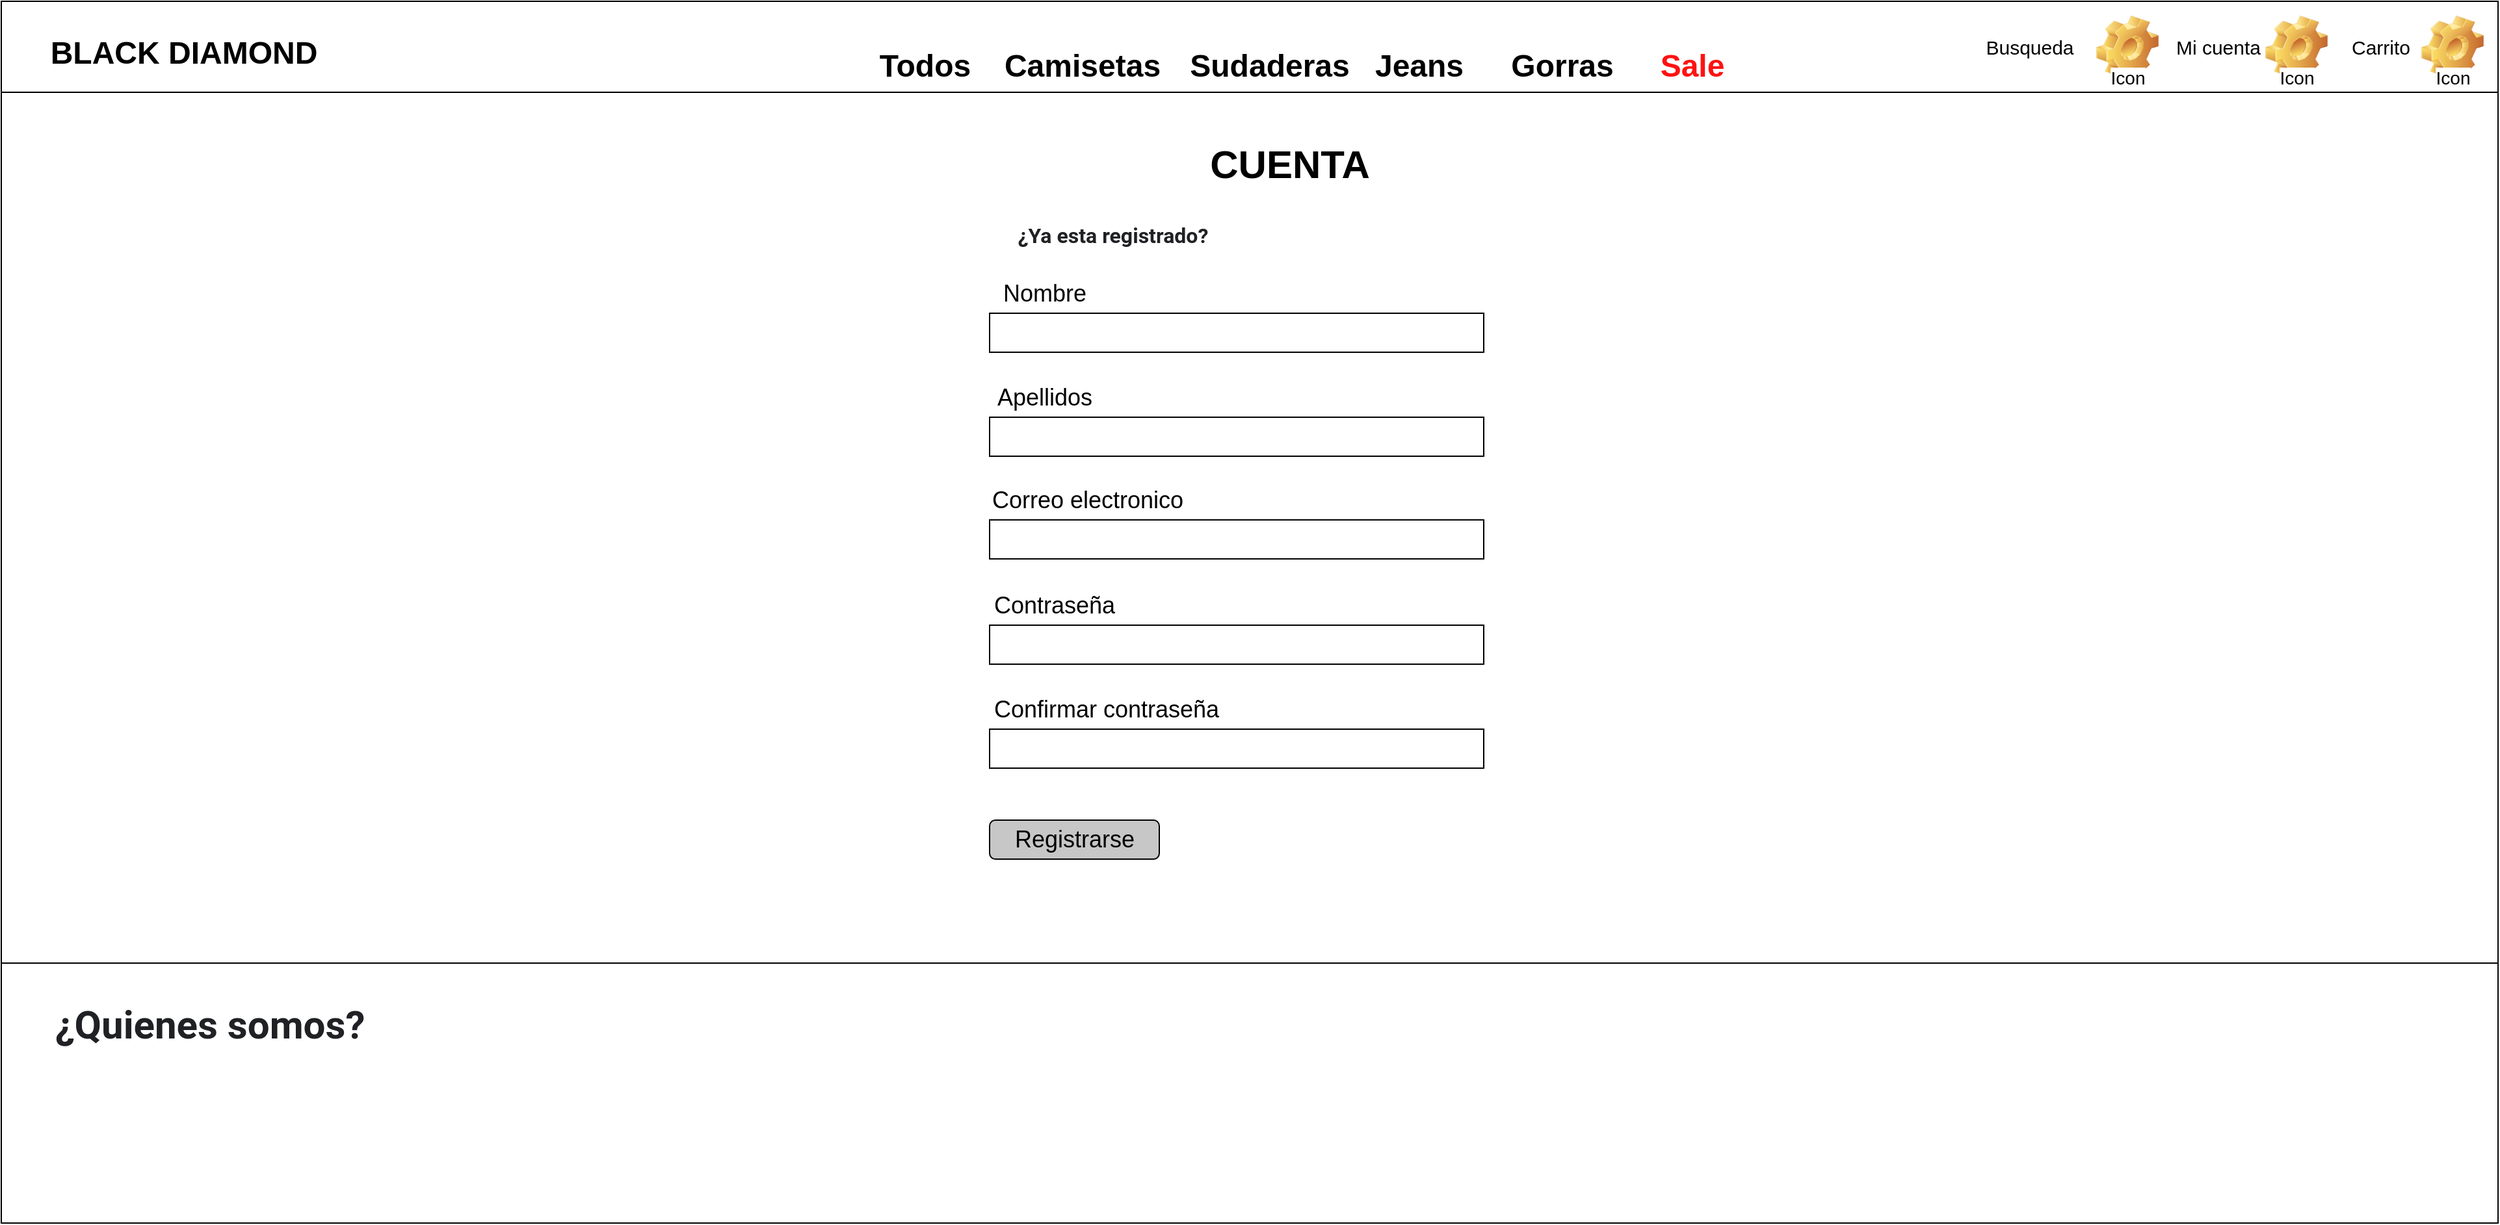 <mxfile version="18.0.5" type="github"><diagram id="FzNZO5h_2QtX3EIouaig" name="Page-1"><mxGraphModel dx="1902" dy="1001" grid="1" gridSize="10" guides="1" tooltips="1" connect="1" arrows="1" fold="1" page="1" pageScale="1" pageWidth="1169" pageHeight="827" math="0" shadow="0"><root><mxCell id="0"/><mxCell id="1" parent="0"/><mxCell id="bOvIYaEvH0mdddr9fpXH-4" value="" style="swimlane;startSize=70;fontSize=15;verticalAlign=bottom;" parent="1" vertex="1"><mxGeometry width="1920" height="940" as="geometry"/></mxCell><mxCell id="bOvIYaEvH0mdddr9fpXH-6" value="" style="verticalLabelPosition=bottom;verticalAlign=top;html=1;shape=mxgraph.basic.rect;fillColor2=none;strokeWidth=1;size=20;indent=5;" parent="bOvIYaEvH0mdddr9fpXH-4" vertex="1"><mxGeometry x="760" y="240" width="380" height="30" as="geometry"/></mxCell><mxCell id="bOvIYaEvH0mdddr9fpXH-7" value="" style="verticalLabelPosition=bottom;verticalAlign=top;html=1;shape=mxgraph.basic.rect;fillColor2=none;strokeWidth=1;size=20;indent=5;" parent="bOvIYaEvH0mdddr9fpXH-4" vertex="1"><mxGeometry x="760" y="399" width="380" height="30" as="geometry"/></mxCell><mxCell id="bOvIYaEvH0mdddr9fpXH-8" value="&lt;font style=&quot;font-size: 30px;&quot;&gt;&lt;b&gt;CUENTA&lt;/b&gt;&lt;/font&gt;" style="text;html=1;strokeColor=none;fillColor=none;align=center;verticalAlign=middle;whiteSpace=wrap;rounded=0;" parent="bOvIYaEvH0mdddr9fpXH-4" vertex="1"><mxGeometry x="916.25" y="110" width="150" height="30" as="geometry"/></mxCell><mxCell id="bOvIYaEvH0mdddr9fpXH-9" value="&lt;span style=&quot;color: rgb(32, 33, 36); font-family: Roboto, arial, sans-serif; text-align: left; background-color: rgb(255, 255, 255);&quot;&gt;&lt;b style=&quot;&quot;&gt;&lt;font style=&quot;font-size: 16px;&quot;&gt;¿Ya esta registrado?&lt;/font&gt;&lt;/b&gt;&lt;/span&gt;" style="text;html=1;strokeColor=none;fillColor=none;align=center;verticalAlign=middle;whiteSpace=wrap;rounded=0;fontSize=19;" parent="bOvIYaEvH0mdddr9fpXH-4" vertex="1"><mxGeometry x="760" y="160" width="190" height="40" as="geometry"/></mxCell><mxCell id="bOvIYaEvH0mdddr9fpXH-10" value="&lt;font style=&quot;font-size: 18px;&quot;&gt;Nombre&lt;/font&gt;" style="text;html=1;strokeColor=none;fillColor=none;align=center;verticalAlign=middle;whiteSpace=wrap;rounded=0;fontSize=19;" parent="bOvIYaEvH0mdddr9fpXH-4" vertex="1"><mxGeometry x="760" y="210" width="84.75" height="30" as="geometry"/></mxCell><mxCell id="bOvIYaEvH0mdddr9fpXH-12" value="&lt;font style=&quot;&quot;&gt;&lt;font style=&quot;font-size: 18px;&quot;&gt;Correo electronico&lt;/font&gt;&lt;br&gt;&lt;/font&gt;" style="text;html=1;strokeColor=none;fillColor=none;align=center;verticalAlign=middle;whiteSpace=wrap;rounded=0;fontSize=19;" parent="bOvIYaEvH0mdddr9fpXH-4" vertex="1"><mxGeometry x="760" y="369" width="151" height="30" as="geometry"/></mxCell><mxCell id="bOvIYaEvH0mdddr9fpXH-20" value="Icon" style="icon;html=1;image=img/clipart/Gear_128x128.png;fontSize=14;" parent="bOvIYaEvH0mdddr9fpXH-4" vertex="1"><mxGeometry x="1630" y="30" width="10" height="10" as="geometry"/></mxCell><mxCell id="bOvIYaEvH0mdddr9fpXH-21" value="Icon" style="icon;html=1;image=img/clipart/Gear_128x128.png;fontSize=14;" parent="bOvIYaEvH0mdddr9fpXH-4" vertex="1"><mxGeometry x="1760" y="30" width="10" height="10" as="geometry"/></mxCell><mxCell id="bOvIYaEvH0mdddr9fpXH-22" value="Icon" style="icon;html=1;image=img/clipart/Gear_128x128.png;fontSize=14;" parent="bOvIYaEvH0mdddr9fpXH-4" vertex="1"><mxGeometry x="1880" y="30" width="10" height="10" as="geometry"/></mxCell><mxCell id="bOvIYaEvH0mdddr9fpXH-24" value="BLACK DIAMOND" style="text;strokeColor=none;fillColor=none;html=1;fontSize=24;fontStyle=1;verticalAlign=middle;align=center;" parent="bOvIYaEvH0mdddr9fpXH-4" vertex="1"><mxGeometry x="90" y="20" width="100" height="40" as="geometry"/></mxCell><mxCell id="bOvIYaEvH0mdddr9fpXH-25" value="Busqueda" style="text;html=1;strokeColor=none;fillColor=none;align=center;verticalAlign=middle;whiteSpace=wrap;rounded=0;fontSize=15;" parent="bOvIYaEvH0mdddr9fpXH-4" vertex="1"><mxGeometry x="1530" y="20" width="60" height="30" as="geometry"/></mxCell><mxCell id="bOvIYaEvH0mdddr9fpXH-26" value="Mi cuenta" style="text;html=1;strokeColor=none;fillColor=none;align=center;verticalAlign=middle;whiteSpace=wrap;rounded=0;fontSize=15;" parent="bOvIYaEvH0mdddr9fpXH-4" vertex="1"><mxGeometry x="1670" y="20" width="70" height="30" as="geometry"/></mxCell><mxCell id="bOvIYaEvH0mdddr9fpXH-27" value="Carrito" style="text;html=1;strokeColor=none;fillColor=none;align=center;verticalAlign=middle;whiteSpace=wrap;rounded=0;fontSize=15;" parent="bOvIYaEvH0mdddr9fpXH-4" vertex="1"><mxGeometry x="1800" y="20" width="60" height="30" as="geometry"/></mxCell><mxCell id="bOvIYaEvH0mdddr9fpXH-32" value="Todos" style="text;strokeColor=none;fillColor=none;html=1;fontSize=24;fontStyle=1;verticalAlign=middle;align=center;" parent="bOvIYaEvH0mdddr9fpXH-4" vertex="1"><mxGeometry x="660" y="30" width="100" height="40" as="geometry"/></mxCell><mxCell id="bOvIYaEvH0mdddr9fpXH-34" value="Camisetas" style="text;strokeColor=none;fillColor=none;html=1;fontSize=24;fontStyle=1;verticalAlign=middle;align=center;" parent="bOvIYaEvH0mdddr9fpXH-4" vertex="1"><mxGeometry x="780.5" y="30" width="100" height="40" as="geometry"/></mxCell><mxCell id="bOvIYaEvH0mdddr9fpXH-35" value="Sudaderas" style="text;strokeColor=none;fillColor=none;html=1;fontSize=24;fontStyle=1;verticalAlign=middle;align=center;" parent="bOvIYaEvH0mdddr9fpXH-4" vertex="1"><mxGeometry x="924.5" y="30" width="100" height="40" as="geometry"/></mxCell><mxCell id="bOvIYaEvH0mdddr9fpXH-36" value="Jeans" style="text;strokeColor=none;fillColor=none;html=1;fontSize=24;fontStyle=1;verticalAlign=middle;align=center;" parent="bOvIYaEvH0mdddr9fpXH-4" vertex="1"><mxGeometry x="1040" y="30" width="100" height="40" as="geometry"/></mxCell><mxCell id="bOvIYaEvH0mdddr9fpXH-37" value="Gorras" style="text;strokeColor=none;fillColor=none;html=1;fontSize=24;fontStyle=1;verticalAlign=middle;align=center;" parent="bOvIYaEvH0mdddr9fpXH-4" vertex="1"><mxGeometry x="1150" y="30" width="100" height="40" as="geometry"/></mxCell><mxCell id="bOvIYaEvH0mdddr9fpXH-38" value="&lt;font color=&quot;#ff1212&quot;&gt;Sale&lt;/font&gt;" style="text;strokeColor=none;fillColor=none;html=1;fontSize=24;fontStyle=1;verticalAlign=middle;align=center;" parent="bOvIYaEvH0mdddr9fpXH-4" vertex="1"><mxGeometry x="1250" y="30" width="100" height="40" as="geometry"/></mxCell><mxCell id="bOvIYaEvH0mdddr9fpXH-44" value="" style="rounded=1;whiteSpace=wrap;html=1;fontSize=18;fontColor=#000000;fillColor=#C7C7C7;strokeColor=#000000;" parent="bOvIYaEvH0mdddr9fpXH-4" vertex="1"><mxGeometry x="760" y="630" width="130.5" height="30" as="geometry"/></mxCell><mxCell id="bOvIYaEvH0mdddr9fpXH-45" value="Registrarse" style="text;html=1;strokeColor=none;fillColor=none;align=center;verticalAlign=middle;whiteSpace=wrap;rounded=0;fontSize=18;fontColor=#000000;" parent="bOvIYaEvH0mdddr9fpXH-4" vertex="1"><mxGeometry x="765" y="630" width="120.5" height="30" as="geometry"/></mxCell><mxCell id="bOvIYaEvH0mdddr9fpXH-41" value="" style="rounded=0;html=1;fontSize=18;fontColor=#FF1212;verticalAlign=top;labelPosition=center;verticalLabelPosition=bottom;align=center;horizontal=1;whiteSpace=wrap;" parent="bOvIYaEvH0mdddr9fpXH-4" vertex="1"><mxGeometry y="740" width="1920" height="200" as="geometry"/></mxCell><mxCell id="p5K5JzqQv4bLmwGcB9zn-1" value="" style="verticalLabelPosition=bottom;verticalAlign=top;html=1;shape=mxgraph.basic.rect;fillColor2=none;strokeWidth=1;size=20;indent=5;" vertex="1" parent="bOvIYaEvH0mdddr9fpXH-4"><mxGeometry x="760" y="320" width="380" height="30" as="geometry"/></mxCell><mxCell id="p5K5JzqQv4bLmwGcB9zn-26" value="" style="verticalLabelPosition=bottom;verticalAlign=top;html=1;shape=mxgraph.basic.rect;fillColor2=none;strokeWidth=1;size=20;indent=5;" vertex="1" parent="bOvIYaEvH0mdddr9fpXH-4"><mxGeometry x="760" y="480" width="380" height="30" as="geometry"/></mxCell><mxCell id="p5K5JzqQv4bLmwGcB9zn-27" value="" style="verticalLabelPosition=bottom;verticalAlign=top;html=1;shape=mxgraph.basic.rect;fillColor2=none;strokeWidth=1;size=20;indent=5;" vertex="1" parent="bOvIYaEvH0mdddr9fpXH-4"><mxGeometry x="760" y="560" width="380" height="30" as="geometry"/></mxCell><mxCell id="p5K5JzqQv4bLmwGcB9zn-54" value="&lt;font style=&quot;font-size: 18px;&quot;&gt;Apellidos&lt;/font&gt;" style="text;html=1;strokeColor=none;fillColor=none;align=center;verticalAlign=middle;whiteSpace=wrap;rounded=0;fontSize=19;" vertex="1" parent="bOvIYaEvH0mdddr9fpXH-4"><mxGeometry x="760" y="290" width="84.75" height="30" as="geometry"/></mxCell><mxCell id="p5K5JzqQv4bLmwGcB9zn-55" value="&lt;font style=&quot;&quot;&gt;&lt;font style=&quot;font-size: 18px;&quot;&gt;Contraseña&lt;/font&gt;&lt;br&gt;&lt;/font&gt;" style="text;html=1;strokeColor=none;fillColor=none;align=center;verticalAlign=middle;whiteSpace=wrap;rounded=0;fontSize=19;" vertex="1" parent="bOvIYaEvH0mdddr9fpXH-4"><mxGeometry x="760" y="450" width="100" height="30" as="geometry"/></mxCell><mxCell id="p5K5JzqQv4bLmwGcB9zn-56" value="&lt;font style=&quot;&quot;&gt;&lt;font style=&quot;font-size: 18px;&quot;&gt;Confirmar contraseña&lt;/font&gt;&lt;br&gt;&lt;/font&gt;" style="text;html=1;strokeColor=none;fillColor=none;align=center;verticalAlign=middle;whiteSpace=wrap;rounded=0;fontSize=19;" vertex="1" parent="bOvIYaEvH0mdddr9fpXH-4"><mxGeometry x="760" y="530" width="180" height="30" as="geometry"/></mxCell><mxCell id="bOvIYaEvH0mdddr9fpXH-47" value="&lt;span style=&quot;color: rgb(32, 33, 36); font-family: Roboto, arial, sans-serif; text-align: left; background-color: rgb(255, 255, 255);&quot;&gt;&lt;font style=&quot;font-size: 30px;&quot;&gt;¿Quienes somos?&lt;/font&gt;&lt;/span&gt;" style="text;strokeColor=none;fillColor=none;html=1;fontSize=24;fontStyle=1;verticalAlign=middle;align=center;fontColor=#000000;" parent="1" vertex="1"><mxGeometry x="50" y="747" width="220" height="80" as="geometry"/></mxCell></root></mxGraphModel></diagram></mxfile>
